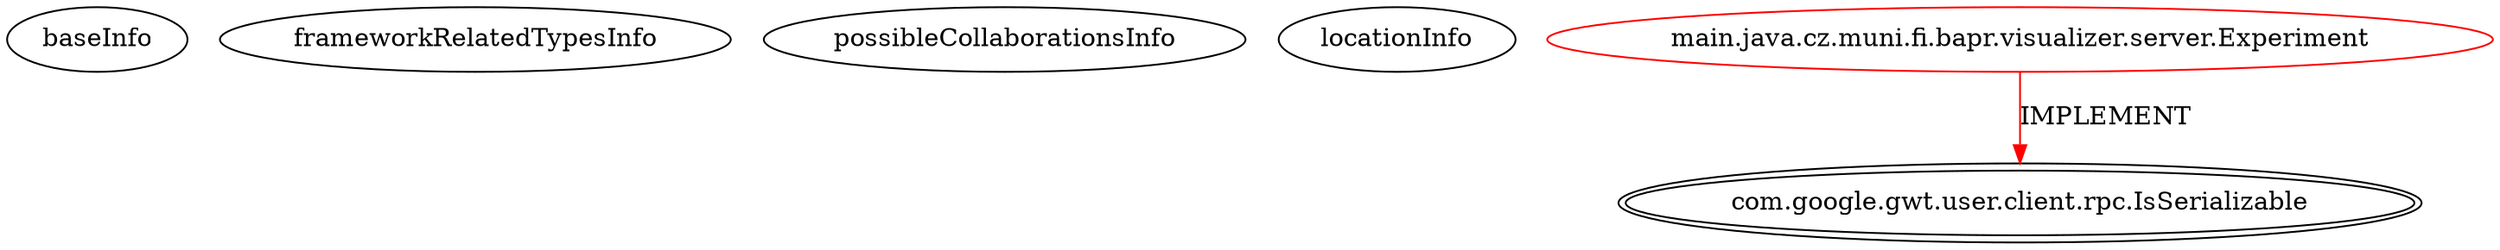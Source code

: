 digraph {
baseInfo[graphId=1279,category="extension_graph",isAnonymous=false,possibleRelation=false]
frameworkRelatedTypesInfo[0="com.google.gwt.user.client.rpc.IsSerializable"]
possibleCollaborationsInfo[]
locationInfo[projectName="domhanak-VisualizerGWT",filePath="/domhanak-VisualizerGWT/VisualizerGWT-master/src/main/java/cz/muni/fi/bapr/visualizer/server/Experiment.java",contextSignature="Experiment",graphId="1279"]
0[label="main.java.cz.muni.fi.bapr.visualizer.server.Experiment",vertexType="ROOT_CLIENT_CLASS_DECLARATION",isFrameworkType=false,color=red]
1[label="com.google.gwt.user.client.rpc.IsSerializable",vertexType="FRAMEWORK_INTERFACE_TYPE",isFrameworkType=true,peripheries=2]
0->1[label="IMPLEMENT",color=red]
}
